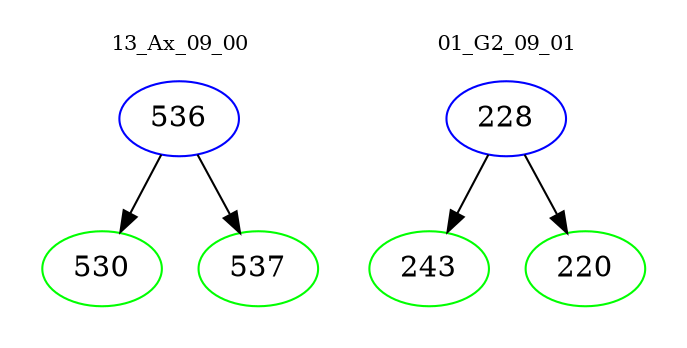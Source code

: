 digraph{
subgraph cluster_0 {
color = white
label = "13_Ax_09_00";
fontsize=10;
T0_536 [label="536", color="blue"]
T0_536 -> T0_530 [color="black"]
T0_530 [label="530", color="green"]
T0_536 -> T0_537 [color="black"]
T0_537 [label="537", color="green"]
}
subgraph cluster_1 {
color = white
label = "01_G2_09_01";
fontsize=10;
T1_228 [label="228", color="blue"]
T1_228 -> T1_243 [color="black"]
T1_243 [label="243", color="green"]
T1_228 -> T1_220 [color="black"]
T1_220 [label="220", color="green"]
}
}
